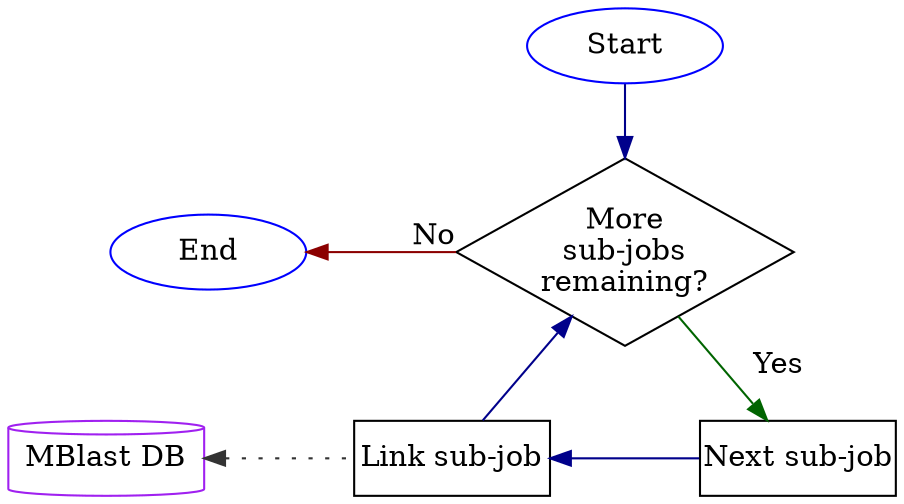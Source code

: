 digraph {
  graph [nodesep=1]
  node  [margin=0, shape=rect, width=1.3]
  edge  [color=darkblue]

  //
  // Nodes
  //
  Start [shape=oval, color=blue]
  End   [shape=oval, color=blue]
  More  [label="More\nsub-jobs\nremaining?", shape=diamond]
  Next  [label="Next sub-job"]
  Link  [label="Link sub-job"]
  DB    [label="MBlast DB", shape=cylinder, color=purple]

  //
  // Edges
  //
  Start -> More
  More  -> Next [taillabel="\n        Yes", color=darkgreen]
  Link  -> Next [dir=back]
  DB    -> Link [dir=back, style=dotted, color="#333333"]
  Link  -> More
  End   -> More [headlabel="No", color=darkred, dir=back]

  //
  // Formatting
  //
  {rank=same; End; More}
  {rank=same; DB; Link; Next}
}